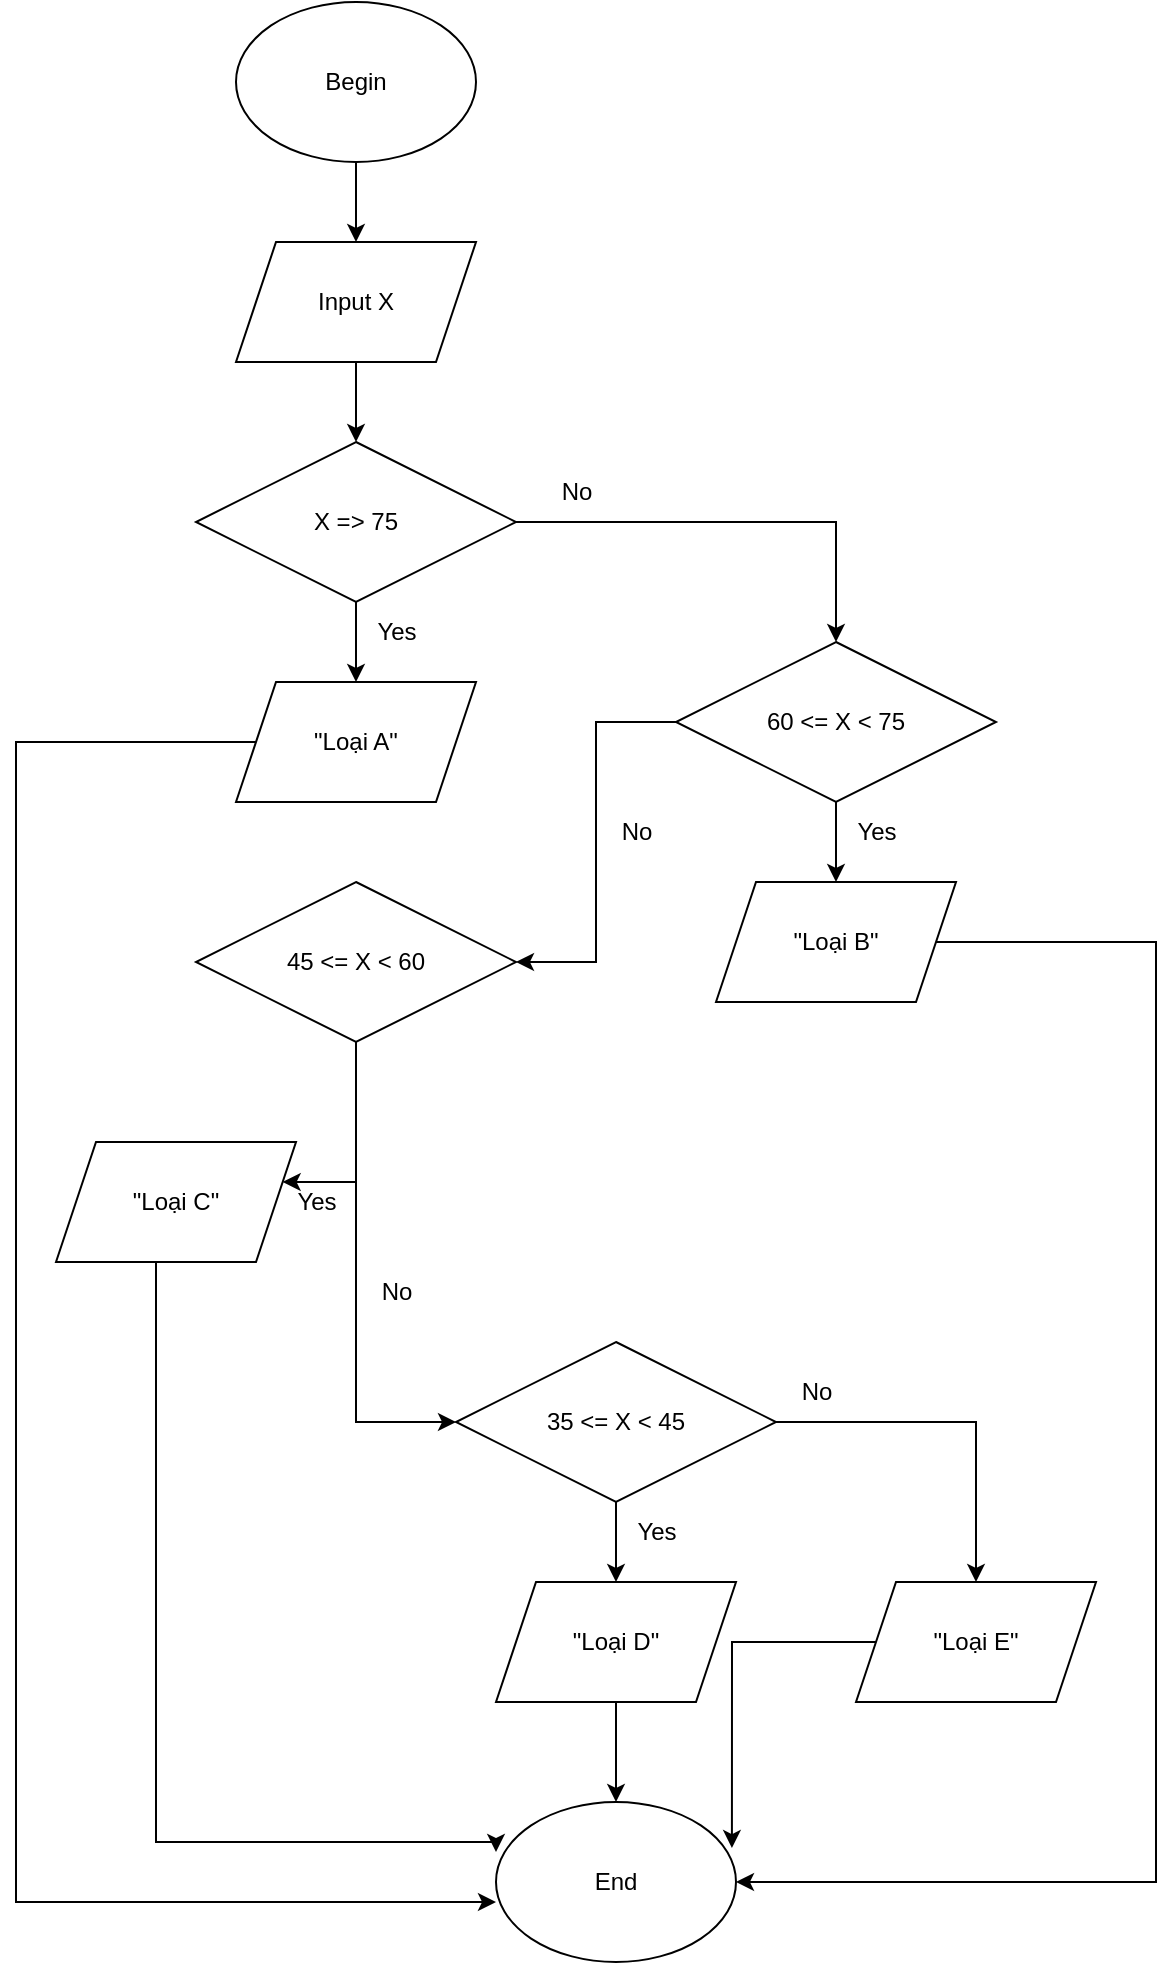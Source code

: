 <mxfile version="20.3.0" type="device"><diagram id="C5RBs43oDa-KdzZeNtuy" name="Page-1"><mxGraphModel dx="1108" dy="553" grid="1" gridSize="10" guides="1" tooltips="1" connect="1" arrows="1" fold="1" page="1" pageScale="1" pageWidth="827" pageHeight="1169" math="0" shadow="0"><root><mxCell id="WIyWlLk6GJQsqaUBKTNV-0"/><mxCell id="WIyWlLk6GJQsqaUBKTNV-1" parent="WIyWlLk6GJQsqaUBKTNV-0"/><mxCell id="AbGdLqrrL7189i28_Q-7-11" style="edgeStyle=orthogonalEdgeStyle;rounded=0;orthogonalLoop=1;jettySize=auto;html=1;exitX=0.5;exitY=1;exitDx=0;exitDy=0;entryX=0.5;entryY=0;entryDx=0;entryDy=0;" edge="1" parent="WIyWlLk6GJQsqaUBKTNV-1" source="AbGdLqrrL7189i28_Q-7-0" target="AbGdLqrrL7189i28_Q-7-1"><mxGeometry relative="1" as="geometry"/></mxCell><mxCell id="AbGdLqrrL7189i28_Q-7-0" value="Begin" style="ellipse;whiteSpace=wrap;html=1;" vertex="1" parent="WIyWlLk6GJQsqaUBKTNV-1"><mxGeometry x="180" y="40" width="120" height="80" as="geometry"/></mxCell><mxCell id="AbGdLqrrL7189i28_Q-7-13" value="" style="edgeStyle=orthogonalEdgeStyle;rounded=0;orthogonalLoop=1;jettySize=auto;html=1;" edge="1" parent="WIyWlLk6GJQsqaUBKTNV-1" source="AbGdLqrrL7189i28_Q-7-1" target="AbGdLqrrL7189i28_Q-7-6"><mxGeometry relative="1" as="geometry"/></mxCell><mxCell id="AbGdLqrrL7189i28_Q-7-1" value="Input X" style="shape=parallelogram;perimeter=parallelogramPerimeter;whiteSpace=wrap;html=1;fixedSize=1;" vertex="1" parent="WIyWlLk6GJQsqaUBKTNV-1"><mxGeometry x="180" y="160" width="120" height="60" as="geometry"/></mxCell><mxCell id="AbGdLqrrL7189i28_Q-7-16" style="edgeStyle=orthogonalEdgeStyle;rounded=0;orthogonalLoop=1;jettySize=auto;html=1;exitX=0.5;exitY=1;exitDx=0;exitDy=0;" edge="1" parent="WIyWlLk6GJQsqaUBKTNV-1" source="AbGdLqrrL7189i28_Q-7-3" target="AbGdLqrrL7189i28_Q-7-9"><mxGeometry relative="1" as="geometry"/></mxCell><mxCell id="AbGdLqrrL7189i28_Q-7-41" style="edgeStyle=orthogonalEdgeStyle;rounded=0;orthogonalLoop=1;jettySize=auto;html=1;entryX=1;entryY=0.5;entryDx=0;entryDy=0;" edge="1" parent="WIyWlLk6GJQsqaUBKTNV-1" source="AbGdLqrrL7189i28_Q-7-3" target="AbGdLqrrL7189i28_Q-7-5"><mxGeometry relative="1" as="geometry"/></mxCell><mxCell id="AbGdLqrrL7189i28_Q-7-3" value="60 &amp;lt;= X &amp;lt; 75" style="rhombus;whiteSpace=wrap;html=1;" vertex="1" parent="WIyWlLk6GJQsqaUBKTNV-1"><mxGeometry x="400" y="360" width="160" height="80" as="geometry"/></mxCell><mxCell id="AbGdLqrrL7189i28_Q-7-23" style="edgeStyle=orthogonalEdgeStyle;rounded=0;orthogonalLoop=1;jettySize=auto;html=1;" edge="1" parent="WIyWlLk6GJQsqaUBKTNV-1" source="AbGdLqrrL7189i28_Q-7-5" target="AbGdLqrrL7189i28_Q-7-18"><mxGeometry relative="1" as="geometry"><mxPoint x="310" y="630" as="targetPoint"/><Array as="points"><mxPoint x="240" y="630"/></Array></mxGeometry></mxCell><mxCell id="AbGdLqrrL7189i28_Q-7-24" style="edgeStyle=orthogonalEdgeStyle;rounded=0;orthogonalLoop=1;jettySize=auto;html=1;entryX=0;entryY=0.5;entryDx=0;entryDy=0;" edge="1" parent="WIyWlLk6GJQsqaUBKTNV-1" source="AbGdLqrrL7189i28_Q-7-5" target="AbGdLqrrL7189i28_Q-7-20"><mxGeometry relative="1" as="geometry"><mxPoint x="240" y="750" as="targetPoint"/></mxGeometry></mxCell><mxCell id="AbGdLqrrL7189i28_Q-7-5" value="45 &amp;lt;= X &amp;lt; 60" style="rhombus;whiteSpace=wrap;html=1;" vertex="1" parent="WIyWlLk6GJQsqaUBKTNV-1"><mxGeometry x="160" y="480" width="160" height="80" as="geometry"/></mxCell><mxCell id="AbGdLqrrL7189i28_Q-7-14" value="" style="edgeStyle=orthogonalEdgeStyle;rounded=0;orthogonalLoop=1;jettySize=auto;html=1;" edge="1" parent="WIyWlLk6GJQsqaUBKTNV-1" source="AbGdLqrrL7189i28_Q-7-6" target="AbGdLqrrL7189i28_Q-7-8"><mxGeometry relative="1" as="geometry"/></mxCell><mxCell id="AbGdLqrrL7189i28_Q-7-15" style="edgeStyle=orthogonalEdgeStyle;rounded=0;orthogonalLoop=1;jettySize=auto;html=1;entryX=0.5;entryY=0;entryDx=0;entryDy=0;" edge="1" parent="WIyWlLk6GJQsqaUBKTNV-1" source="AbGdLqrrL7189i28_Q-7-6" target="AbGdLqrrL7189i28_Q-7-3"><mxGeometry relative="1" as="geometry"><mxPoint x="480" y="350" as="targetPoint"/></mxGeometry></mxCell><mxCell id="AbGdLqrrL7189i28_Q-7-6" value="X =&amp;gt; 75" style="rhombus;whiteSpace=wrap;html=1;" vertex="1" parent="WIyWlLk6GJQsqaUBKTNV-1"><mxGeometry x="160" y="260" width="160" height="80" as="geometry"/></mxCell><mxCell id="AbGdLqrrL7189i28_Q-7-33" style="edgeStyle=orthogonalEdgeStyle;rounded=0;orthogonalLoop=1;jettySize=auto;html=1;entryX=0;entryY=0.625;entryDx=0;entryDy=0;entryPerimeter=0;" edge="1" parent="WIyWlLk6GJQsqaUBKTNV-1" source="AbGdLqrrL7189i28_Q-7-8" target="AbGdLqrrL7189i28_Q-7-28"><mxGeometry relative="1" as="geometry"><mxPoint x="60" y="1002" as="targetPoint"/><Array as="points"><mxPoint x="70" y="410"/><mxPoint x="70" y="990"/></Array></mxGeometry></mxCell><mxCell id="AbGdLqrrL7189i28_Q-7-8" value="&quot;Loại A&quot;" style="shape=parallelogram;perimeter=parallelogramPerimeter;whiteSpace=wrap;html=1;fixedSize=1;" vertex="1" parent="WIyWlLk6GJQsqaUBKTNV-1"><mxGeometry x="180" y="380" width="120" height="60" as="geometry"/></mxCell><mxCell id="AbGdLqrrL7189i28_Q-7-31" style="edgeStyle=orthogonalEdgeStyle;rounded=0;orthogonalLoop=1;jettySize=auto;html=1;" edge="1" parent="WIyWlLk6GJQsqaUBKTNV-1" source="AbGdLqrrL7189i28_Q-7-9" target="AbGdLqrrL7189i28_Q-7-28"><mxGeometry relative="1" as="geometry"><mxPoint x="640" y="990" as="targetPoint"/><Array as="points"><mxPoint x="640" y="510"/><mxPoint x="640" y="980"/></Array></mxGeometry></mxCell><mxCell id="AbGdLqrrL7189i28_Q-7-9" value="&quot;Loại B&quot;" style="shape=parallelogram;perimeter=parallelogramPerimeter;whiteSpace=wrap;html=1;fixedSize=1;" vertex="1" parent="WIyWlLk6GJQsqaUBKTNV-1"><mxGeometry x="420" y="480" width="120" height="60" as="geometry"/></mxCell><mxCell id="AbGdLqrrL7189i28_Q-7-29" value="" style="edgeStyle=orthogonalEdgeStyle;rounded=0;orthogonalLoop=1;jettySize=auto;html=1;" edge="1" parent="WIyWlLk6GJQsqaUBKTNV-1" source="AbGdLqrrL7189i28_Q-7-10" target="AbGdLqrrL7189i28_Q-7-28"><mxGeometry relative="1" as="geometry"/></mxCell><mxCell id="AbGdLqrrL7189i28_Q-7-10" value="&quot;Loại D&quot;" style="shape=parallelogram;perimeter=parallelogramPerimeter;whiteSpace=wrap;html=1;fixedSize=1;" vertex="1" parent="WIyWlLk6GJQsqaUBKTNV-1"><mxGeometry x="310" y="830" width="120" height="60" as="geometry"/></mxCell><mxCell id="AbGdLqrrL7189i28_Q-7-32" style="edgeStyle=orthogonalEdgeStyle;rounded=0;orthogonalLoop=1;jettySize=auto;html=1;entryX=-0.008;entryY=0.313;entryDx=0;entryDy=0;entryPerimeter=0;" edge="1" parent="WIyWlLk6GJQsqaUBKTNV-1" source="AbGdLqrrL7189i28_Q-7-18" target="AbGdLqrrL7189i28_Q-7-28"><mxGeometry relative="1" as="geometry"><mxPoint x="150" y="980" as="targetPoint"/><Array as="points"><mxPoint x="140" y="960"/><mxPoint x="310" y="960"/></Array></mxGeometry></mxCell><mxCell id="AbGdLqrrL7189i28_Q-7-18" value="&quot;Loại C&quot;" style="shape=parallelogram;perimeter=parallelogramPerimeter;whiteSpace=wrap;html=1;fixedSize=1;" vertex="1" parent="WIyWlLk6GJQsqaUBKTNV-1"><mxGeometry x="90" y="610" width="120" height="60" as="geometry"/></mxCell><mxCell id="AbGdLqrrL7189i28_Q-7-26" value="" style="edgeStyle=orthogonalEdgeStyle;rounded=0;orthogonalLoop=1;jettySize=auto;html=1;" edge="1" parent="WIyWlLk6GJQsqaUBKTNV-1" source="AbGdLqrrL7189i28_Q-7-20" target="AbGdLqrrL7189i28_Q-7-10"><mxGeometry relative="1" as="geometry"/></mxCell><mxCell id="AbGdLqrrL7189i28_Q-7-27" style="edgeStyle=orthogonalEdgeStyle;rounded=0;orthogonalLoop=1;jettySize=auto;html=1;entryX=0.5;entryY=0;entryDx=0;entryDy=0;" edge="1" parent="WIyWlLk6GJQsqaUBKTNV-1" source="AbGdLqrrL7189i28_Q-7-20" target="AbGdLqrrL7189i28_Q-7-25"><mxGeometry relative="1" as="geometry"><mxPoint x="560" y="750" as="targetPoint"/></mxGeometry></mxCell><mxCell id="AbGdLqrrL7189i28_Q-7-20" value="35 &lt;= X &lt; 45" style="rhombus;whiteSpace=wrap;html=1;" vertex="1" parent="WIyWlLk6GJQsqaUBKTNV-1"><mxGeometry x="290" y="710" width="160" height="80" as="geometry"/></mxCell><mxCell id="AbGdLqrrL7189i28_Q-7-30" style="edgeStyle=orthogonalEdgeStyle;rounded=0;orthogonalLoop=1;jettySize=auto;html=1;entryX=0.983;entryY=0.288;entryDx=0;entryDy=0;entryPerimeter=0;" edge="1" parent="WIyWlLk6GJQsqaUBKTNV-1" source="AbGdLqrrL7189i28_Q-7-25" target="AbGdLqrrL7189i28_Q-7-28"><mxGeometry relative="1" as="geometry"/></mxCell><mxCell id="AbGdLqrrL7189i28_Q-7-25" value="&quot;Loại E&quot;" style="shape=parallelogram;perimeter=parallelogramPerimeter;whiteSpace=wrap;html=1;fixedSize=1;" vertex="1" parent="WIyWlLk6GJQsqaUBKTNV-1"><mxGeometry x="490" y="830" width="120" height="60" as="geometry"/></mxCell><mxCell id="AbGdLqrrL7189i28_Q-7-28" value="End" style="ellipse;whiteSpace=wrap;html=1;" vertex="1" parent="WIyWlLk6GJQsqaUBKTNV-1"><mxGeometry x="310" y="940" width="120" height="80" as="geometry"/></mxCell><mxCell id="AbGdLqrrL7189i28_Q-7-34" value="Yes" style="text;html=1;resizable=0;autosize=1;align=center;verticalAlign=middle;points=[];fillColor=none;strokeColor=none;rounded=0;" vertex="1" parent="WIyWlLk6GJQsqaUBKTNV-1"><mxGeometry x="240" y="340" width="40" height="30" as="geometry"/></mxCell><mxCell id="AbGdLqrrL7189i28_Q-7-35" value="Yes" style="text;html=1;resizable=0;autosize=1;align=center;verticalAlign=middle;points=[];fillColor=none;strokeColor=none;rounded=0;" vertex="1" parent="WIyWlLk6GJQsqaUBKTNV-1"><mxGeometry x="480" y="440" width="40" height="30" as="geometry"/></mxCell><mxCell id="AbGdLqrrL7189i28_Q-7-36" value="Yes" style="text;html=1;resizable=0;autosize=1;align=center;verticalAlign=middle;points=[];fillColor=none;strokeColor=none;rounded=0;" vertex="1" parent="WIyWlLk6GJQsqaUBKTNV-1"><mxGeometry x="200" y="625" width="40" height="30" as="geometry"/></mxCell><mxCell id="AbGdLqrrL7189i28_Q-7-37" value="Yes" style="text;html=1;resizable=0;autosize=1;align=center;verticalAlign=middle;points=[];fillColor=none;strokeColor=none;rounded=0;" vertex="1" parent="WIyWlLk6GJQsqaUBKTNV-1"><mxGeometry x="370" y="790" width="40" height="30" as="geometry"/></mxCell><mxCell id="AbGdLqrrL7189i28_Q-7-38" value="No" style="text;html=1;resizable=0;autosize=1;align=center;verticalAlign=middle;points=[];fillColor=none;strokeColor=none;rounded=0;" vertex="1" parent="WIyWlLk6GJQsqaUBKTNV-1"><mxGeometry x="330" y="270" width="40" height="30" as="geometry"/></mxCell><mxCell id="AbGdLqrrL7189i28_Q-7-42" value="No" style="text;html=1;resizable=0;autosize=1;align=center;verticalAlign=middle;points=[];fillColor=none;strokeColor=none;rounded=0;" vertex="1" parent="WIyWlLk6GJQsqaUBKTNV-1"><mxGeometry x="360" y="440" width="40" height="30" as="geometry"/></mxCell><mxCell id="AbGdLqrrL7189i28_Q-7-43" value="No" style="text;html=1;resizable=0;autosize=1;align=center;verticalAlign=middle;points=[];fillColor=none;strokeColor=none;rounded=0;" vertex="1" parent="WIyWlLk6GJQsqaUBKTNV-1"><mxGeometry x="240" y="670" width="40" height="30" as="geometry"/></mxCell><mxCell id="AbGdLqrrL7189i28_Q-7-44" value="No" style="text;html=1;resizable=0;autosize=1;align=center;verticalAlign=middle;points=[];fillColor=none;strokeColor=none;rounded=0;" vertex="1" parent="WIyWlLk6GJQsqaUBKTNV-1"><mxGeometry x="450" y="720" width="40" height="30" as="geometry"/></mxCell></root></mxGraphModel></diagram></mxfile>